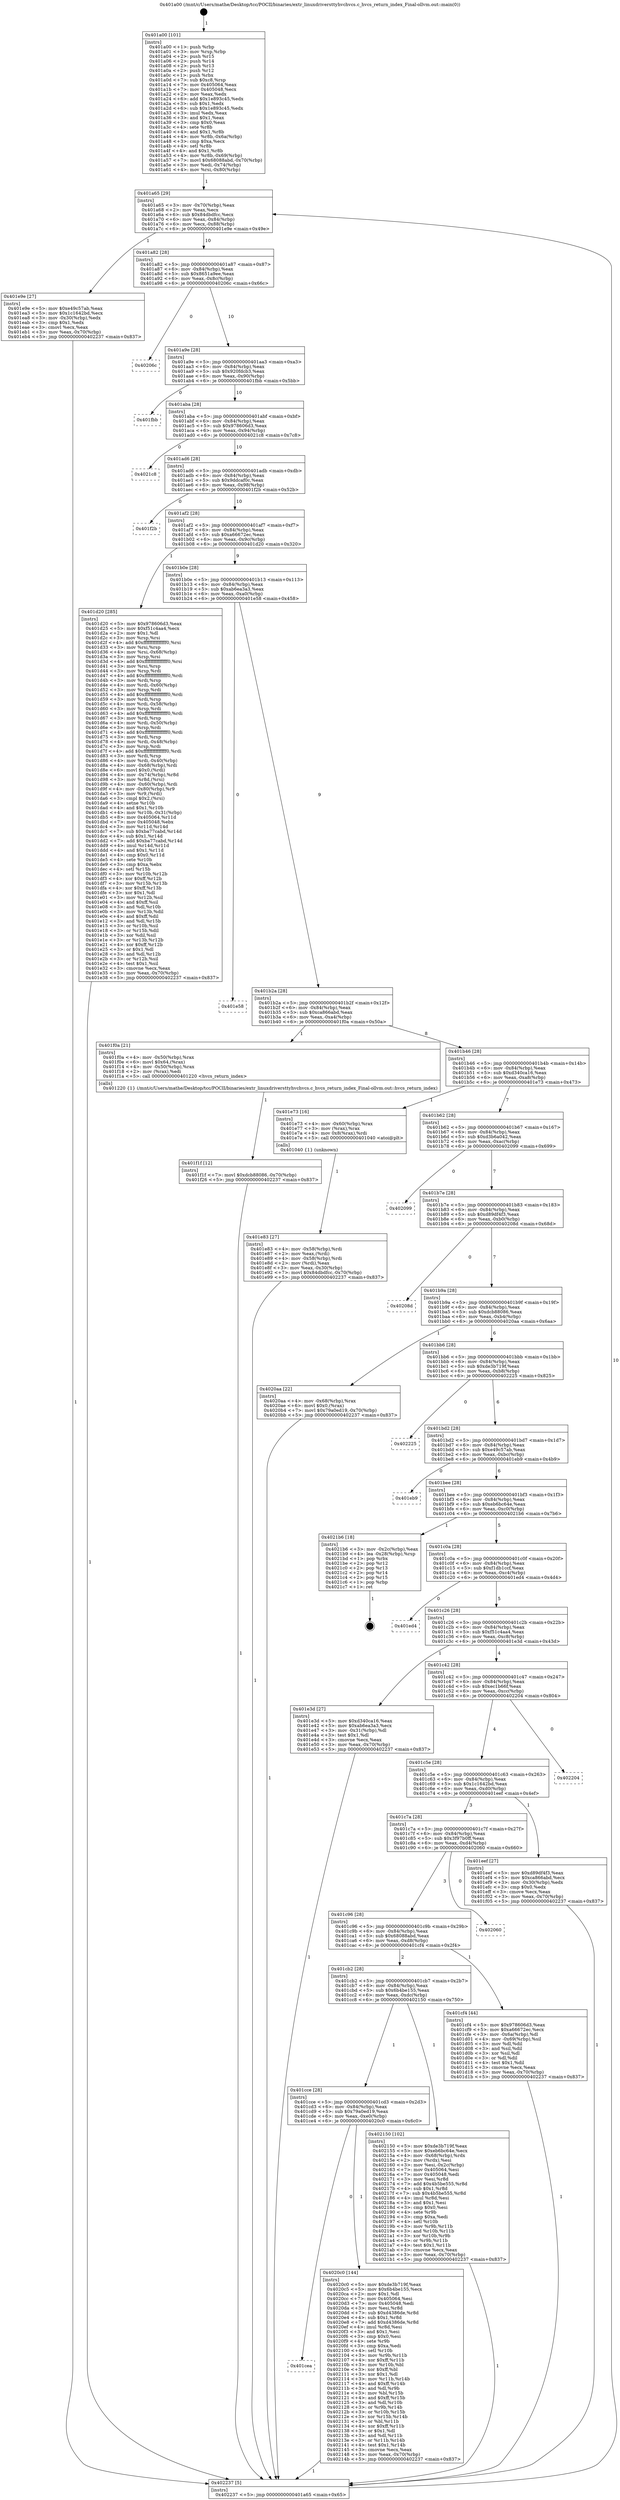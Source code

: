 digraph "0x401a00" {
  label = "0x401a00 (/mnt/c/Users/mathe/Desktop/tcc/POCII/binaries/extr_linuxdriversttyhvchvcs.c_hvcs_return_index_Final-ollvm.out::main(0))"
  labelloc = "t"
  node[shape=record]

  Entry [label="",width=0.3,height=0.3,shape=circle,fillcolor=black,style=filled]
  "0x401a65" [label="{
     0x401a65 [29]\l
     | [instrs]\l
     &nbsp;&nbsp;0x401a65 \<+3\>: mov -0x70(%rbp),%eax\l
     &nbsp;&nbsp;0x401a68 \<+2\>: mov %eax,%ecx\l
     &nbsp;&nbsp;0x401a6a \<+6\>: sub $0x84dbdfcc,%ecx\l
     &nbsp;&nbsp;0x401a70 \<+6\>: mov %eax,-0x84(%rbp)\l
     &nbsp;&nbsp;0x401a76 \<+6\>: mov %ecx,-0x88(%rbp)\l
     &nbsp;&nbsp;0x401a7c \<+6\>: je 0000000000401e9e \<main+0x49e\>\l
  }"]
  "0x401e9e" [label="{
     0x401e9e [27]\l
     | [instrs]\l
     &nbsp;&nbsp;0x401e9e \<+5\>: mov $0xe49c57ab,%eax\l
     &nbsp;&nbsp;0x401ea3 \<+5\>: mov $0x1c1642bd,%ecx\l
     &nbsp;&nbsp;0x401ea8 \<+3\>: mov -0x30(%rbp),%edx\l
     &nbsp;&nbsp;0x401eab \<+3\>: cmp $0x1,%edx\l
     &nbsp;&nbsp;0x401eae \<+3\>: cmovl %ecx,%eax\l
     &nbsp;&nbsp;0x401eb1 \<+3\>: mov %eax,-0x70(%rbp)\l
     &nbsp;&nbsp;0x401eb4 \<+5\>: jmp 0000000000402237 \<main+0x837\>\l
  }"]
  "0x401a82" [label="{
     0x401a82 [28]\l
     | [instrs]\l
     &nbsp;&nbsp;0x401a82 \<+5\>: jmp 0000000000401a87 \<main+0x87\>\l
     &nbsp;&nbsp;0x401a87 \<+6\>: mov -0x84(%rbp),%eax\l
     &nbsp;&nbsp;0x401a8d \<+5\>: sub $0x8651a9ee,%eax\l
     &nbsp;&nbsp;0x401a92 \<+6\>: mov %eax,-0x8c(%rbp)\l
     &nbsp;&nbsp;0x401a98 \<+6\>: je 000000000040206c \<main+0x66c\>\l
  }"]
  Exit [label="",width=0.3,height=0.3,shape=circle,fillcolor=black,style=filled,peripheries=2]
  "0x40206c" [label="{
     0x40206c\l
  }", style=dashed]
  "0x401a9e" [label="{
     0x401a9e [28]\l
     | [instrs]\l
     &nbsp;&nbsp;0x401a9e \<+5\>: jmp 0000000000401aa3 \<main+0xa3\>\l
     &nbsp;&nbsp;0x401aa3 \<+6\>: mov -0x84(%rbp),%eax\l
     &nbsp;&nbsp;0x401aa9 \<+5\>: sub $0x920fdcb3,%eax\l
     &nbsp;&nbsp;0x401aae \<+6\>: mov %eax,-0x90(%rbp)\l
     &nbsp;&nbsp;0x401ab4 \<+6\>: je 0000000000401fbb \<main+0x5bb\>\l
  }"]
  "0x401cea" [label="{
     0x401cea\l
  }", style=dashed]
  "0x401fbb" [label="{
     0x401fbb\l
  }", style=dashed]
  "0x401aba" [label="{
     0x401aba [28]\l
     | [instrs]\l
     &nbsp;&nbsp;0x401aba \<+5\>: jmp 0000000000401abf \<main+0xbf\>\l
     &nbsp;&nbsp;0x401abf \<+6\>: mov -0x84(%rbp),%eax\l
     &nbsp;&nbsp;0x401ac5 \<+5\>: sub $0x978606d3,%eax\l
     &nbsp;&nbsp;0x401aca \<+6\>: mov %eax,-0x94(%rbp)\l
     &nbsp;&nbsp;0x401ad0 \<+6\>: je 00000000004021c8 \<main+0x7c8\>\l
  }"]
  "0x4020c0" [label="{
     0x4020c0 [144]\l
     | [instrs]\l
     &nbsp;&nbsp;0x4020c0 \<+5\>: mov $0xde3b719f,%eax\l
     &nbsp;&nbsp;0x4020c5 \<+5\>: mov $0x6b4be155,%ecx\l
     &nbsp;&nbsp;0x4020ca \<+2\>: mov $0x1,%dl\l
     &nbsp;&nbsp;0x4020cc \<+7\>: mov 0x405064,%esi\l
     &nbsp;&nbsp;0x4020d3 \<+7\>: mov 0x405048,%edi\l
     &nbsp;&nbsp;0x4020da \<+3\>: mov %esi,%r8d\l
     &nbsp;&nbsp;0x4020dd \<+7\>: sub $0xd4386de,%r8d\l
     &nbsp;&nbsp;0x4020e4 \<+4\>: sub $0x1,%r8d\l
     &nbsp;&nbsp;0x4020e8 \<+7\>: add $0xd4386de,%r8d\l
     &nbsp;&nbsp;0x4020ef \<+4\>: imul %r8d,%esi\l
     &nbsp;&nbsp;0x4020f3 \<+3\>: and $0x1,%esi\l
     &nbsp;&nbsp;0x4020f6 \<+3\>: cmp $0x0,%esi\l
     &nbsp;&nbsp;0x4020f9 \<+4\>: sete %r9b\l
     &nbsp;&nbsp;0x4020fd \<+3\>: cmp $0xa,%edi\l
     &nbsp;&nbsp;0x402100 \<+4\>: setl %r10b\l
     &nbsp;&nbsp;0x402104 \<+3\>: mov %r9b,%r11b\l
     &nbsp;&nbsp;0x402107 \<+4\>: xor $0xff,%r11b\l
     &nbsp;&nbsp;0x40210b \<+3\>: mov %r10b,%bl\l
     &nbsp;&nbsp;0x40210e \<+3\>: xor $0xff,%bl\l
     &nbsp;&nbsp;0x402111 \<+3\>: xor $0x1,%dl\l
     &nbsp;&nbsp;0x402114 \<+3\>: mov %r11b,%r14b\l
     &nbsp;&nbsp;0x402117 \<+4\>: and $0xff,%r14b\l
     &nbsp;&nbsp;0x40211b \<+3\>: and %dl,%r9b\l
     &nbsp;&nbsp;0x40211e \<+3\>: mov %bl,%r15b\l
     &nbsp;&nbsp;0x402121 \<+4\>: and $0xff,%r15b\l
     &nbsp;&nbsp;0x402125 \<+3\>: and %dl,%r10b\l
     &nbsp;&nbsp;0x402128 \<+3\>: or %r9b,%r14b\l
     &nbsp;&nbsp;0x40212b \<+3\>: or %r10b,%r15b\l
     &nbsp;&nbsp;0x40212e \<+3\>: xor %r15b,%r14b\l
     &nbsp;&nbsp;0x402131 \<+3\>: or %bl,%r11b\l
     &nbsp;&nbsp;0x402134 \<+4\>: xor $0xff,%r11b\l
     &nbsp;&nbsp;0x402138 \<+3\>: or $0x1,%dl\l
     &nbsp;&nbsp;0x40213b \<+3\>: and %dl,%r11b\l
     &nbsp;&nbsp;0x40213e \<+3\>: or %r11b,%r14b\l
     &nbsp;&nbsp;0x402141 \<+4\>: test $0x1,%r14b\l
     &nbsp;&nbsp;0x402145 \<+3\>: cmovne %ecx,%eax\l
     &nbsp;&nbsp;0x402148 \<+3\>: mov %eax,-0x70(%rbp)\l
     &nbsp;&nbsp;0x40214b \<+5\>: jmp 0000000000402237 \<main+0x837\>\l
  }"]
  "0x4021c8" [label="{
     0x4021c8\l
  }", style=dashed]
  "0x401ad6" [label="{
     0x401ad6 [28]\l
     | [instrs]\l
     &nbsp;&nbsp;0x401ad6 \<+5\>: jmp 0000000000401adb \<main+0xdb\>\l
     &nbsp;&nbsp;0x401adb \<+6\>: mov -0x84(%rbp),%eax\l
     &nbsp;&nbsp;0x401ae1 \<+5\>: sub $0x9ddcaf0c,%eax\l
     &nbsp;&nbsp;0x401ae6 \<+6\>: mov %eax,-0x98(%rbp)\l
     &nbsp;&nbsp;0x401aec \<+6\>: je 0000000000401f2b \<main+0x52b\>\l
  }"]
  "0x401cce" [label="{
     0x401cce [28]\l
     | [instrs]\l
     &nbsp;&nbsp;0x401cce \<+5\>: jmp 0000000000401cd3 \<main+0x2d3\>\l
     &nbsp;&nbsp;0x401cd3 \<+6\>: mov -0x84(%rbp),%eax\l
     &nbsp;&nbsp;0x401cd9 \<+5\>: sub $0x79a0ed19,%eax\l
     &nbsp;&nbsp;0x401cde \<+6\>: mov %eax,-0xe0(%rbp)\l
     &nbsp;&nbsp;0x401ce4 \<+6\>: je 00000000004020c0 \<main+0x6c0\>\l
  }"]
  "0x401f2b" [label="{
     0x401f2b\l
  }", style=dashed]
  "0x401af2" [label="{
     0x401af2 [28]\l
     | [instrs]\l
     &nbsp;&nbsp;0x401af2 \<+5\>: jmp 0000000000401af7 \<main+0xf7\>\l
     &nbsp;&nbsp;0x401af7 \<+6\>: mov -0x84(%rbp),%eax\l
     &nbsp;&nbsp;0x401afd \<+5\>: sub $0xa66672ec,%eax\l
     &nbsp;&nbsp;0x401b02 \<+6\>: mov %eax,-0x9c(%rbp)\l
     &nbsp;&nbsp;0x401b08 \<+6\>: je 0000000000401d20 \<main+0x320\>\l
  }"]
  "0x402150" [label="{
     0x402150 [102]\l
     | [instrs]\l
     &nbsp;&nbsp;0x402150 \<+5\>: mov $0xde3b719f,%eax\l
     &nbsp;&nbsp;0x402155 \<+5\>: mov $0xeb6bc64e,%ecx\l
     &nbsp;&nbsp;0x40215a \<+4\>: mov -0x68(%rbp),%rdx\l
     &nbsp;&nbsp;0x40215e \<+2\>: mov (%rdx),%esi\l
     &nbsp;&nbsp;0x402160 \<+3\>: mov %esi,-0x2c(%rbp)\l
     &nbsp;&nbsp;0x402163 \<+7\>: mov 0x405064,%esi\l
     &nbsp;&nbsp;0x40216a \<+7\>: mov 0x405048,%edi\l
     &nbsp;&nbsp;0x402171 \<+3\>: mov %esi,%r8d\l
     &nbsp;&nbsp;0x402174 \<+7\>: add $0x4b5be555,%r8d\l
     &nbsp;&nbsp;0x40217b \<+4\>: sub $0x1,%r8d\l
     &nbsp;&nbsp;0x40217f \<+7\>: sub $0x4b5be555,%r8d\l
     &nbsp;&nbsp;0x402186 \<+4\>: imul %r8d,%esi\l
     &nbsp;&nbsp;0x40218a \<+3\>: and $0x1,%esi\l
     &nbsp;&nbsp;0x40218d \<+3\>: cmp $0x0,%esi\l
     &nbsp;&nbsp;0x402190 \<+4\>: sete %r9b\l
     &nbsp;&nbsp;0x402194 \<+3\>: cmp $0xa,%edi\l
     &nbsp;&nbsp;0x402197 \<+4\>: setl %r10b\l
     &nbsp;&nbsp;0x40219b \<+3\>: mov %r9b,%r11b\l
     &nbsp;&nbsp;0x40219e \<+3\>: and %r10b,%r11b\l
     &nbsp;&nbsp;0x4021a1 \<+3\>: xor %r10b,%r9b\l
     &nbsp;&nbsp;0x4021a4 \<+3\>: or %r9b,%r11b\l
     &nbsp;&nbsp;0x4021a7 \<+4\>: test $0x1,%r11b\l
     &nbsp;&nbsp;0x4021ab \<+3\>: cmovne %ecx,%eax\l
     &nbsp;&nbsp;0x4021ae \<+3\>: mov %eax,-0x70(%rbp)\l
     &nbsp;&nbsp;0x4021b1 \<+5\>: jmp 0000000000402237 \<main+0x837\>\l
  }"]
  "0x401d20" [label="{
     0x401d20 [285]\l
     | [instrs]\l
     &nbsp;&nbsp;0x401d20 \<+5\>: mov $0x978606d3,%eax\l
     &nbsp;&nbsp;0x401d25 \<+5\>: mov $0xf51c4aa4,%ecx\l
     &nbsp;&nbsp;0x401d2a \<+2\>: mov $0x1,%dl\l
     &nbsp;&nbsp;0x401d2c \<+3\>: mov %rsp,%rsi\l
     &nbsp;&nbsp;0x401d2f \<+4\>: add $0xfffffffffffffff0,%rsi\l
     &nbsp;&nbsp;0x401d33 \<+3\>: mov %rsi,%rsp\l
     &nbsp;&nbsp;0x401d36 \<+4\>: mov %rsi,-0x68(%rbp)\l
     &nbsp;&nbsp;0x401d3a \<+3\>: mov %rsp,%rsi\l
     &nbsp;&nbsp;0x401d3d \<+4\>: add $0xfffffffffffffff0,%rsi\l
     &nbsp;&nbsp;0x401d41 \<+3\>: mov %rsi,%rsp\l
     &nbsp;&nbsp;0x401d44 \<+3\>: mov %rsp,%rdi\l
     &nbsp;&nbsp;0x401d47 \<+4\>: add $0xfffffffffffffff0,%rdi\l
     &nbsp;&nbsp;0x401d4b \<+3\>: mov %rdi,%rsp\l
     &nbsp;&nbsp;0x401d4e \<+4\>: mov %rdi,-0x60(%rbp)\l
     &nbsp;&nbsp;0x401d52 \<+3\>: mov %rsp,%rdi\l
     &nbsp;&nbsp;0x401d55 \<+4\>: add $0xfffffffffffffff0,%rdi\l
     &nbsp;&nbsp;0x401d59 \<+3\>: mov %rdi,%rsp\l
     &nbsp;&nbsp;0x401d5c \<+4\>: mov %rdi,-0x58(%rbp)\l
     &nbsp;&nbsp;0x401d60 \<+3\>: mov %rsp,%rdi\l
     &nbsp;&nbsp;0x401d63 \<+4\>: add $0xfffffffffffffff0,%rdi\l
     &nbsp;&nbsp;0x401d67 \<+3\>: mov %rdi,%rsp\l
     &nbsp;&nbsp;0x401d6a \<+4\>: mov %rdi,-0x50(%rbp)\l
     &nbsp;&nbsp;0x401d6e \<+3\>: mov %rsp,%rdi\l
     &nbsp;&nbsp;0x401d71 \<+4\>: add $0xfffffffffffffff0,%rdi\l
     &nbsp;&nbsp;0x401d75 \<+3\>: mov %rdi,%rsp\l
     &nbsp;&nbsp;0x401d78 \<+4\>: mov %rdi,-0x48(%rbp)\l
     &nbsp;&nbsp;0x401d7c \<+3\>: mov %rsp,%rdi\l
     &nbsp;&nbsp;0x401d7f \<+4\>: add $0xfffffffffffffff0,%rdi\l
     &nbsp;&nbsp;0x401d83 \<+3\>: mov %rdi,%rsp\l
     &nbsp;&nbsp;0x401d86 \<+4\>: mov %rdi,-0x40(%rbp)\l
     &nbsp;&nbsp;0x401d8a \<+4\>: mov -0x68(%rbp),%rdi\l
     &nbsp;&nbsp;0x401d8e \<+6\>: movl $0x0,(%rdi)\l
     &nbsp;&nbsp;0x401d94 \<+4\>: mov -0x74(%rbp),%r8d\l
     &nbsp;&nbsp;0x401d98 \<+3\>: mov %r8d,(%rsi)\l
     &nbsp;&nbsp;0x401d9b \<+4\>: mov -0x60(%rbp),%rdi\l
     &nbsp;&nbsp;0x401d9f \<+4\>: mov -0x80(%rbp),%r9\l
     &nbsp;&nbsp;0x401da3 \<+3\>: mov %r9,(%rdi)\l
     &nbsp;&nbsp;0x401da6 \<+3\>: cmpl $0x2,(%rsi)\l
     &nbsp;&nbsp;0x401da9 \<+4\>: setne %r10b\l
     &nbsp;&nbsp;0x401dad \<+4\>: and $0x1,%r10b\l
     &nbsp;&nbsp;0x401db1 \<+4\>: mov %r10b,-0x31(%rbp)\l
     &nbsp;&nbsp;0x401db5 \<+8\>: mov 0x405064,%r11d\l
     &nbsp;&nbsp;0x401dbd \<+7\>: mov 0x405048,%ebx\l
     &nbsp;&nbsp;0x401dc4 \<+3\>: mov %r11d,%r14d\l
     &nbsp;&nbsp;0x401dc7 \<+7\>: sub $0xba77cabd,%r14d\l
     &nbsp;&nbsp;0x401dce \<+4\>: sub $0x1,%r14d\l
     &nbsp;&nbsp;0x401dd2 \<+7\>: add $0xba77cabd,%r14d\l
     &nbsp;&nbsp;0x401dd9 \<+4\>: imul %r14d,%r11d\l
     &nbsp;&nbsp;0x401ddd \<+4\>: and $0x1,%r11d\l
     &nbsp;&nbsp;0x401de1 \<+4\>: cmp $0x0,%r11d\l
     &nbsp;&nbsp;0x401de5 \<+4\>: sete %r10b\l
     &nbsp;&nbsp;0x401de9 \<+3\>: cmp $0xa,%ebx\l
     &nbsp;&nbsp;0x401dec \<+4\>: setl %r15b\l
     &nbsp;&nbsp;0x401df0 \<+3\>: mov %r10b,%r12b\l
     &nbsp;&nbsp;0x401df3 \<+4\>: xor $0xff,%r12b\l
     &nbsp;&nbsp;0x401df7 \<+3\>: mov %r15b,%r13b\l
     &nbsp;&nbsp;0x401dfa \<+4\>: xor $0xff,%r13b\l
     &nbsp;&nbsp;0x401dfe \<+3\>: xor $0x1,%dl\l
     &nbsp;&nbsp;0x401e01 \<+3\>: mov %r12b,%sil\l
     &nbsp;&nbsp;0x401e04 \<+4\>: and $0xff,%sil\l
     &nbsp;&nbsp;0x401e08 \<+3\>: and %dl,%r10b\l
     &nbsp;&nbsp;0x401e0b \<+3\>: mov %r13b,%dil\l
     &nbsp;&nbsp;0x401e0e \<+4\>: and $0xff,%dil\l
     &nbsp;&nbsp;0x401e12 \<+3\>: and %dl,%r15b\l
     &nbsp;&nbsp;0x401e15 \<+3\>: or %r10b,%sil\l
     &nbsp;&nbsp;0x401e18 \<+3\>: or %r15b,%dil\l
     &nbsp;&nbsp;0x401e1b \<+3\>: xor %dil,%sil\l
     &nbsp;&nbsp;0x401e1e \<+3\>: or %r13b,%r12b\l
     &nbsp;&nbsp;0x401e21 \<+4\>: xor $0xff,%r12b\l
     &nbsp;&nbsp;0x401e25 \<+3\>: or $0x1,%dl\l
     &nbsp;&nbsp;0x401e28 \<+3\>: and %dl,%r12b\l
     &nbsp;&nbsp;0x401e2b \<+3\>: or %r12b,%sil\l
     &nbsp;&nbsp;0x401e2e \<+4\>: test $0x1,%sil\l
     &nbsp;&nbsp;0x401e32 \<+3\>: cmovne %ecx,%eax\l
     &nbsp;&nbsp;0x401e35 \<+3\>: mov %eax,-0x70(%rbp)\l
     &nbsp;&nbsp;0x401e38 \<+5\>: jmp 0000000000402237 \<main+0x837\>\l
  }"]
  "0x401b0e" [label="{
     0x401b0e [28]\l
     | [instrs]\l
     &nbsp;&nbsp;0x401b0e \<+5\>: jmp 0000000000401b13 \<main+0x113\>\l
     &nbsp;&nbsp;0x401b13 \<+6\>: mov -0x84(%rbp),%eax\l
     &nbsp;&nbsp;0x401b19 \<+5\>: sub $0xab6ea3a3,%eax\l
     &nbsp;&nbsp;0x401b1e \<+6\>: mov %eax,-0xa0(%rbp)\l
     &nbsp;&nbsp;0x401b24 \<+6\>: je 0000000000401e58 \<main+0x458\>\l
  }"]
  "0x401f1f" [label="{
     0x401f1f [12]\l
     | [instrs]\l
     &nbsp;&nbsp;0x401f1f \<+7\>: movl $0xdcb88086,-0x70(%rbp)\l
     &nbsp;&nbsp;0x401f26 \<+5\>: jmp 0000000000402237 \<main+0x837\>\l
  }"]
  "0x401e58" [label="{
     0x401e58\l
  }", style=dashed]
  "0x401b2a" [label="{
     0x401b2a [28]\l
     | [instrs]\l
     &nbsp;&nbsp;0x401b2a \<+5\>: jmp 0000000000401b2f \<main+0x12f\>\l
     &nbsp;&nbsp;0x401b2f \<+6\>: mov -0x84(%rbp),%eax\l
     &nbsp;&nbsp;0x401b35 \<+5\>: sub $0xca866abd,%eax\l
     &nbsp;&nbsp;0x401b3a \<+6\>: mov %eax,-0xa4(%rbp)\l
     &nbsp;&nbsp;0x401b40 \<+6\>: je 0000000000401f0a \<main+0x50a\>\l
  }"]
  "0x401e83" [label="{
     0x401e83 [27]\l
     | [instrs]\l
     &nbsp;&nbsp;0x401e83 \<+4\>: mov -0x58(%rbp),%rdi\l
     &nbsp;&nbsp;0x401e87 \<+2\>: mov %eax,(%rdi)\l
     &nbsp;&nbsp;0x401e89 \<+4\>: mov -0x58(%rbp),%rdi\l
     &nbsp;&nbsp;0x401e8d \<+2\>: mov (%rdi),%eax\l
     &nbsp;&nbsp;0x401e8f \<+3\>: mov %eax,-0x30(%rbp)\l
     &nbsp;&nbsp;0x401e92 \<+7\>: movl $0x84dbdfcc,-0x70(%rbp)\l
     &nbsp;&nbsp;0x401e99 \<+5\>: jmp 0000000000402237 \<main+0x837\>\l
  }"]
  "0x401f0a" [label="{
     0x401f0a [21]\l
     | [instrs]\l
     &nbsp;&nbsp;0x401f0a \<+4\>: mov -0x50(%rbp),%rax\l
     &nbsp;&nbsp;0x401f0e \<+6\>: movl $0x64,(%rax)\l
     &nbsp;&nbsp;0x401f14 \<+4\>: mov -0x50(%rbp),%rax\l
     &nbsp;&nbsp;0x401f18 \<+2\>: mov (%rax),%edi\l
     &nbsp;&nbsp;0x401f1a \<+5\>: call 0000000000401220 \<hvcs_return_index\>\l
     | [calls]\l
     &nbsp;&nbsp;0x401220 \{1\} (/mnt/c/Users/mathe/Desktop/tcc/POCII/binaries/extr_linuxdriversttyhvchvcs.c_hvcs_return_index_Final-ollvm.out::hvcs_return_index)\l
  }"]
  "0x401b46" [label="{
     0x401b46 [28]\l
     | [instrs]\l
     &nbsp;&nbsp;0x401b46 \<+5\>: jmp 0000000000401b4b \<main+0x14b\>\l
     &nbsp;&nbsp;0x401b4b \<+6\>: mov -0x84(%rbp),%eax\l
     &nbsp;&nbsp;0x401b51 \<+5\>: sub $0xd340ca16,%eax\l
     &nbsp;&nbsp;0x401b56 \<+6\>: mov %eax,-0xa8(%rbp)\l
     &nbsp;&nbsp;0x401b5c \<+6\>: je 0000000000401e73 \<main+0x473\>\l
  }"]
  "0x401a00" [label="{
     0x401a00 [101]\l
     | [instrs]\l
     &nbsp;&nbsp;0x401a00 \<+1\>: push %rbp\l
     &nbsp;&nbsp;0x401a01 \<+3\>: mov %rsp,%rbp\l
     &nbsp;&nbsp;0x401a04 \<+2\>: push %r15\l
     &nbsp;&nbsp;0x401a06 \<+2\>: push %r14\l
     &nbsp;&nbsp;0x401a08 \<+2\>: push %r13\l
     &nbsp;&nbsp;0x401a0a \<+2\>: push %r12\l
     &nbsp;&nbsp;0x401a0c \<+1\>: push %rbx\l
     &nbsp;&nbsp;0x401a0d \<+7\>: sub $0xc8,%rsp\l
     &nbsp;&nbsp;0x401a14 \<+7\>: mov 0x405064,%eax\l
     &nbsp;&nbsp;0x401a1b \<+7\>: mov 0x405048,%ecx\l
     &nbsp;&nbsp;0x401a22 \<+2\>: mov %eax,%edx\l
     &nbsp;&nbsp;0x401a24 \<+6\>: add $0x1e893c45,%edx\l
     &nbsp;&nbsp;0x401a2a \<+3\>: sub $0x1,%edx\l
     &nbsp;&nbsp;0x401a2d \<+6\>: sub $0x1e893c45,%edx\l
     &nbsp;&nbsp;0x401a33 \<+3\>: imul %edx,%eax\l
     &nbsp;&nbsp;0x401a36 \<+3\>: and $0x1,%eax\l
     &nbsp;&nbsp;0x401a39 \<+3\>: cmp $0x0,%eax\l
     &nbsp;&nbsp;0x401a3c \<+4\>: sete %r8b\l
     &nbsp;&nbsp;0x401a40 \<+4\>: and $0x1,%r8b\l
     &nbsp;&nbsp;0x401a44 \<+4\>: mov %r8b,-0x6a(%rbp)\l
     &nbsp;&nbsp;0x401a48 \<+3\>: cmp $0xa,%ecx\l
     &nbsp;&nbsp;0x401a4b \<+4\>: setl %r8b\l
     &nbsp;&nbsp;0x401a4f \<+4\>: and $0x1,%r8b\l
     &nbsp;&nbsp;0x401a53 \<+4\>: mov %r8b,-0x69(%rbp)\l
     &nbsp;&nbsp;0x401a57 \<+7\>: movl $0x68088abd,-0x70(%rbp)\l
     &nbsp;&nbsp;0x401a5e \<+3\>: mov %edi,-0x74(%rbp)\l
     &nbsp;&nbsp;0x401a61 \<+4\>: mov %rsi,-0x80(%rbp)\l
  }"]
  "0x401e73" [label="{
     0x401e73 [16]\l
     | [instrs]\l
     &nbsp;&nbsp;0x401e73 \<+4\>: mov -0x60(%rbp),%rax\l
     &nbsp;&nbsp;0x401e77 \<+3\>: mov (%rax),%rax\l
     &nbsp;&nbsp;0x401e7a \<+4\>: mov 0x8(%rax),%rdi\l
     &nbsp;&nbsp;0x401e7e \<+5\>: call 0000000000401040 \<atoi@plt\>\l
     | [calls]\l
     &nbsp;&nbsp;0x401040 \{1\} (unknown)\l
  }"]
  "0x401b62" [label="{
     0x401b62 [28]\l
     | [instrs]\l
     &nbsp;&nbsp;0x401b62 \<+5\>: jmp 0000000000401b67 \<main+0x167\>\l
     &nbsp;&nbsp;0x401b67 \<+6\>: mov -0x84(%rbp),%eax\l
     &nbsp;&nbsp;0x401b6d \<+5\>: sub $0xd3b6a042,%eax\l
     &nbsp;&nbsp;0x401b72 \<+6\>: mov %eax,-0xac(%rbp)\l
     &nbsp;&nbsp;0x401b78 \<+6\>: je 0000000000402099 \<main+0x699\>\l
  }"]
  "0x402237" [label="{
     0x402237 [5]\l
     | [instrs]\l
     &nbsp;&nbsp;0x402237 \<+5\>: jmp 0000000000401a65 \<main+0x65\>\l
  }"]
  "0x402099" [label="{
     0x402099\l
  }", style=dashed]
  "0x401b7e" [label="{
     0x401b7e [28]\l
     | [instrs]\l
     &nbsp;&nbsp;0x401b7e \<+5\>: jmp 0000000000401b83 \<main+0x183\>\l
     &nbsp;&nbsp;0x401b83 \<+6\>: mov -0x84(%rbp),%eax\l
     &nbsp;&nbsp;0x401b89 \<+5\>: sub $0xd89df4f3,%eax\l
     &nbsp;&nbsp;0x401b8e \<+6\>: mov %eax,-0xb0(%rbp)\l
     &nbsp;&nbsp;0x401b94 \<+6\>: je 000000000040208d \<main+0x68d\>\l
  }"]
  "0x401cb2" [label="{
     0x401cb2 [28]\l
     | [instrs]\l
     &nbsp;&nbsp;0x401cb2 \<+5\>: jmp 0000000000401cb7 \<main+0x2b7\>\l
     &nbsp;&nbsp;0x401cb7 \<+6\>: mov -0x84(%rbp),%eax\l
     &nbsp;&nbsp;0x401cbd \<+5\>: sub $0x6b4be155,%eax\l
     &nbsp;&nbsp;0x401cc2 \<+6\>: mov %eax,-0xdc(%rbp)\l
     &nbsp;&nbsp;0x401cc8 \<+6\>: je 0000000000402150 \<main+0x750\>\l
  }"]
  "0x40208d" [label="{
     0x40208d\l
  }", style=dashed]
  "0x401b9a" [label="{
     0x401b9a [28]\l
     | [instrs]\l
     &nbsp;&nbsp;0x401b9a \<+5\>: jmp 0000000000401b9f \<main+0x19f\>\l
     &nbsp;&nbsp;0x401b9f \<+6\>: mov -0x84(%rbp),%eax\l
     &nbsp;&nbsp;0x401ba5 \<+5\>: sub $0xdcb88086,%eax\l
     &nbsp;&nbsp;0x401baa \<+6\>: mov %eax,-0xb4(%rbp)\l
     &nbsp;&nbsp;0x401bb0 \<+6\>: je 00000000004020aa \<main+0x6aa\>\l
  }"]
  "0x401cf4" [label="{
     0x401cf4 [44]\l
     | [instrs]\l
     &nbsp;&nbsp;0x401cf4 \<+5\>: mov $0x978606d3,%eax\l
     &nbsp;&nbsp;0x401cf9 \<+5\>: mov $0xa66672ec,%ecx\l
     &nbsp;&nbsp;0x401cfe \<+3\>: mov -0x6a(%rbp),%dl\l
     &nbsp;&nbsp;0x401d01 \<+4\>: mov -0x69(%rbp),%sil\l
     &nbsp;&nbsp;0x401d05 \<+3\>: mov %dl,%dil\l
     &nbsp;&nbsp;0x401d08 \<+3\>: and %sil,%dil\l
     &nbsp;&nbsp;0x401d0b \<+3\>: xor %sil,%dl\l
     &nbsp;&nbsp;0x401d0e \<+3\>: or %dl,%dil\l
     &nbsp;&nbsp;0x401d11 \<+4\>: test $0x1,%dil\l
     &nbsp;&nbsp;0x401d15 \<+3\>: cmovne %ecx,%eax\l
     &nbsp;&nbsp;0x401d18 \<+3\>: mov %eax,-0x70(%rbp)\l
     &nbsp;&nbsp;0x401d1b \<+5\>: jmp 0000000000402237 \<main+0x837\>\l
  }"]
  "0x4020aa" [label="{
     0x4020aa [22]\l
     | [instrs]\l
     &nbsp;&nbsp;0x4020aa \<+4\>: mov -0x68(%rbp),%rax\l
     &nbsp;&nbsp;0x4020ae \<+6\>: movl $0x0,(%rax)\l
     &nbsp;&nbsp;0x4020b4 \<+7\>: movl $0x79a0ed19,-0x70(%rbp)\l
     &nbsp;&nbsp;0x4020bb \<+5\>: jmp 0000000000402237 \<main+0x837\>\l
  }"]
  "0x401bb6" [label="{
     0x401bb6 [28]\l
     | [instrs]\l
     &nbsp;&nbsp;0x401bb6 \<+5\>: jmp 0000000000401bbb \<main+0x1bb\>\l
     &nbsp;&nbsp;0x401bbb \<+6\>: mov -0x84(%rbp),%eax\l
     &nbsp;&nbsp;0x401bc1 \<+5\>: sub $0xde3b719f,%eax\l
     &nbsp;&nbsp;0x401bc6 \<+6\>: mov %eax,-0xb8(%rbp)\l
     &nbsp;&nbsp;0x401bcc \<+6\>: je 0000000000402225 \<main+0x825\>\l
  }"]
  "0x401c96" [label="{
     0x401c96 [28]\l
     | [instrs]\l
     &nbsp;&nbsp;0x401c96 \<+5\>: jmp 0000000000401c9b \<main+0x29b\>\l
     &nbsp;&nbsp;0x401c9b \<+6\>: mov -0x84(%rbp),%eax\l
     &nbsp;&nbsp;0x401ca1 \<+5\>: sub $0x68088abd,%eax\l
     &nbsp;&nbsp;0x401ca6 \<+6\>: mov %eax,-0xd8(%rbp)\l
     &nbsp;&nbsp;0x401cac \<+6\>: je 0000000000401cf4 \<main+0x2f4\>\l
  }"]
  "0x402225" [label="{
     0x402225\l
  }", style=dashed]
  "0x401bd2" [label="{
     0x401bd2 [28]\l
     | [instrs]\l
     &nbsp;&nbsp;0x401bd2 \<+5\>: jmp 0000000000401bd7 \<main+0x1d7\>\l
     &nbsp;&nbsp;0x401bd7 \<+6\>: mov -0x84(%rbp),%eax\l
     &nbsp;&nbsp;0x401bdd \<+5\>: sub $0xe49c57ab,%eax\l
     &nbsp;&nbsp;0x401be2 \<+6\>: mov %eax,-0xbc(%rbp)\l
     &nbsp;&nbsp;0x401be8 \<+6\>: je 0000000000401eb9 \<main+0x4b9\>\l
  }"]
  "0x402060" [label="{
     0x402060\l
  }", style=dashed]
  "0x401eb9" [label="{
     0x401eb9\l
  }", style=dashed]
  "0x401bee" [label="{
     0x401bee [28]\l
     | [instrs]\l
     &nbsp;&nbsp;0x401bee \<+5\>: jmp 0000000000401bf3 \<main+0x1f3\>\l
     &nbsp;&nbsp;0x401bf3 \<+6\>: mov -0x84(%rbp),%eax\l
     &nbsp;&nbsp;0x401bf9 \<+5\>: sub $0xeb6bc64e,%eax\l
     &nbsp;&nbsp;0x401bfe \<+6\>: mov %eax,-0xc0(%rbp)\l
     &nbsp;&nbsp;0x401c04 \<+6\>: je 00000000004021b6 \<main+0x7b6\>\l
  }"]
  "0x401c7a" [label="{
     0x401c7a [28]\l
     | [instrs]\l
     &nbsp;&nbsp;0x401c7a \<+5\>: jmp 0000000000401c7f \<main+0x27f\>\l
     &nbsp;&nbsp;0x401c7f \<+6\>: mov -0x84(%rbp),%eax\l
     &nbsp;&nbsp;0x401c85 \<+5\>: sub $0x3f97b0ff,%eax\l
     &nbsp;&nbsp;0x401c8a \<+6\>: mov %eax,-0xd4(%rbp)\l
     &nbsp;&nbsp;0x401c90 \<+6\>: je 0000000000402060 \<main+0x660\>\l
  }"]
  "0x4021b6" [label="{
     0x4021b6 [18]\l
     | [instrs]\l
     &nbsp;&nbsp;0x4021b6 \<+3\>: mov -0x2c(%rbp),%eax\l
     &nbsp;&nbsp;0x4021b9 \<+4\>: lea -0x28(%rbp),%rsp\l
     &nbsp;&nbsp;0x4021bd \<+1\>: pop %rbx\l
     &nbsp;&nbsp;0x4021be \<+2\>: pop %r12\l
     &nbsp;&nbsp;0x4021c0 \<+2\>: pop %r13\l
     &nbsp;&nbsp;0x4021c2 \<+2\>: pop %r14\l
     &nbsp;&nbsp;0x4021c4 \<+2\>: pop %r15\l
     &nbsp;&nbsp;0x4021c6 \<+1\>: pop %rbp\l
     &nbsp;&nbsp;0x4021c7 \<+1\>: ret\l
  }"]
  "0x401c0a" [label="{
     0x401c0a [28]\l
     | [instrs]\l
     &nbsp;&nbsp;0x401c0a \<+5\>: jmp 0000000000401c0f \<main+0x20f\>\l
     &nbsp;&nbsp;0x401c0f \<+6\>: mov -0x84(%rbp),%eax\l
     &nbsp;&nbsp;0x401c15 \<+5\>: sub $0xf1db1ccf,%eax\l
     &nbsp;&nbsp;0x401c1a \<+6\>: mov %eax,-0xc4(%rbp)\l
     &nbsp;&nbsp;0x401c20 \<+6\>: je 0000000000401ed4 \<main+0x4d4\>\l
  }"]
  "0x401eef" [label="{
     0x401eef [27]\l
     | [instrs]\l
     &nbsp;&nbsp;0x401eef \<+5\>: mov $0xd89df4f3,%eax\l
     &nbsp;&nbsp;0x401ef4 \<+5\>: mov $0xca866abd,%ecx\l
     &nbsp;&nbsp;0x401ef9 \<+3\>: mov -0x30(%rbp),%edx\l
     &nbsp;&nbsp;0x401efc \<+3\>: cmp $0x0,%edx\l
     &nbsp;&nbsp;0x401eff \<+3\>: cmove %ecx,%eax\l
     &nbsp;&nbsp;0x401f02 \<+3\>: mov %eax,-0x70(%rbp)\l
     &nbsp;&nbsp;0x401f05 \<+5\>: jmp 0000000000402237 \<main+0x837\>\l
  }"]
  "0x401ed4" [label="{
     0x401ed4\l
  }", style=dashed]
  "0x401c26" [label="{
     0x401c26 [28]\l
     | [instrs]\l
     &nbsp;&nbsp;0x401c26 \<+5\>: jmp 0000000000401c2b \<main+0x22b\>\l
     &nbsp;&nbsp;0x401c2b \<+6\>: mov -0x84(%rbp),%eax\l
     &nbsp;&nbsp;0x401c31 \<+5\>: sub $0xf51c4aa4,%eax\l
     &nbsp;&nbsp;0x401c36 \<+6\>: mov %eax,-0xc8(%rbp)\l
     &nbsp;&nbsp;0x401c3c \<+6\>: je 0000000000401e3d \<main+0x43d\>\l
  }"]
  "0x401c5e" [label="{
     0x401c5e [28]\l
     | [instrs]\l
     &nbsp;&nbsp;0x401c5e \<+5\>: jmp 0000000000401c63 \<main+0x263\>\l
     &nbsp;&nbsp;0x401c63 \<+6\>: mov -0x84(%rbp),%eax\l
     &nbsp;&nbsp;0x401c69 \<+5\>: sub $0x1c1642bd,%eax\l
     &nbsp;&nbsp;0x401c6e \<+6\>: mov %eax,-0xd0(%rbp)\l
     &nbsp;&nbsp;0x401c74 \<+6\>: je 0000000000401eef \<main+0x4ef\>\l
  }"]
  "0x401e3d" [label="{
     0x401e3d [27]\l
     | [instrs]\l
     &nbsp;&nbsp;0x401e3d \<+5\>: mov $0xd340ca16,%eax\l
     &nbsp;&nbsp;0x401e42 \<+5\>: mov $0xab6ea3a3,%ecx\l
     &nbsp;&nbsp;0x401e47 \<+3\>: mov -0x31(%rbp),%dl\l
     &nbsp;&nbsp;0x401e4a \<+3\>: test $0x1,%dl\l
     &nbsp;&nbsp;0x401e4d \<+3\>: cmovne %ecx,%eax\l
     &nbsp;&nbsp;0x401e50 \<+3\>: mov %eax,-0x70(%rbp)\l
     &nbsp;&nbsp;0x401e53 \<+5\>: jmp 0000000000402237 \<main+0x837\>\l
  }"]
  "0x401c42" [label="{
     0x401c42 [28]\l
     | [instrs]\l
     &nbsp;&nbsp;0x401c42 \<+5\>: jmp 0000000000401c47 \<main+0x247\>\l
     &nbsp;&nbsp;0x401c47 \<+6\>: mov -0x84(%rbp),%eax\l
     &nbsp;&nbsp;0x401c4d \<+5\>: sub $0xec1b66f,%eax\l
     &nbsp;&nbsp;0x401c52 \<+6\>: mov %eax,-0xcc(%rbp)\l
     &nbsp;&nbsp;0x401c58 \<+6\>: je 0000000000402204 \<main+0x804\>\l
  }"]
  "0x402204" [label="{
     0x402204\l
  }", style=dashed]
  Entry -> "0x401a00" [label=" 1"]
  "0x401a65" -> "0x401e9e" [label=" 1"]
  "0x401a65" -> "0x401a82" [label=" 10"]
  "0x4021b6" -> Exit [label=" 1"]
  "0x401a82" -> "0x40206c" [label=" 0"]
  "0x401a82" -> "0x401a9e" [label=" 10"]
  "0x402150" -> "0x402237" [label=" 1"]
  "0x401a9e" -> "0x401fbb" [label=" 0"]
  "0x401a9e" -> "0x401aba" [label=" 10"]
  "0x4020c0" -> "0x402237" [label=" 1"]
  "0x401aba" -> "0x4021c8" [label=" 0"]
  "0x401aba" -> "0x401ad6" [label=" 10"]
  "0x401cce" -> "0x401cea" [label=" 0"]
  "0x401ad6" -> "0x401f2b" [label=" 0"]
  "0x401ad6" -> "0x401af2" [label=" 10"]
  "0x401cce" -> "0x4020c0" [label=" 1"]
  "0x401af2" -> "0x401d20" [label=" 1"]
  "0x401af2" -> "0x401b0e" [label=" 9"]
  "0x401cb2" -> "0x401cce" [label=" 1"]
  "0x401b0e" -> "0x401e58" [label=" 0"]
  "0x401b0e" -> "0x401b2a" [label=" 9"]
  "0x401cb2" -> "0x402150" [label=" 1"]
  "0x401b2a" -> "0x401f0a" [label=" 1"]
  "0x401b2a" -> "0x401b46" [label=" 8"]
  "0x4020aa" -> "0x402237" [label=" 1"]
  "0x401b46" -> "0x401e73" [label=" 1"]
  "0x401b46" -> "0x401b62" [label=" 7"]
  "0x401f0a" -> "0x401f1f" [label=" 1"]
  "0x401b62" -> "0x402099" [label=" 0"]
  "0x401b62" -> "0x401b7e" [label=" 7"]
  "0x401eef" -> "0x402237" [label=" 1"]
  "0x401b7e" -> "0x40208d" [label=" 0"]
  "0x401b7e" -> "0x401b9a" [label=" 7"]
  "0x401e9e" -> "0x402237" [label=" 1"]
  "0x401b9a" -> "0x4020aa" [label=" 1"]
  "0x401b9a" -> "0x401bb6" [label=" 6"]
  "0x401e83" -> "0x402237" [label=" 1"]
  "0x401bb6" -> "0x402225" [label=" 0"]
  "0x401bb6" -> "0x401bd2" [label=" 6"]
  "0x401e3d" -> "0x402237" [label=" 1"]
  "0x401bd2" -> "0x401eb9" [label=" 0"]
  "0x401bd2" -> "0x401bee" [label=" 6"]
  "0x401d20" -> "0x402237" [label=" 1"]
  "0x401bee" -> "0x4021b6" [label=" 1"]
  "0x401bee" -> "0x401c0a" [label=" 5"]
  "0x402237" -> "0x401a65" [label=" 10"]
  "0x401c0a" -> "0x401ed4" [label=" 0"]
  "0x401c0a" -> "0x401c26" [label=" 5"]
  "0x401a00" -> "0x401a65" [label=" 1"]
  "0x401c26" -> "0x401e3d" [label=" 1"]
  "0x401c26" -> "0x401c42" [label=" 4"]
  "0x401c96" -> "0x401cb2" [label=" 2"]
  "0x401c42" -> "0x402204" [label=" 0"]
  "0x401c42" -> "0x401c5e" [label=" 4"]
  "0x401cf4" -> "0x402237" [label=" 1"]
  "0x401c5e" -> "0x401eef" [label=" 1"]
  "0x401c5e" -> "0x401c7a" [label=" 3"]
  "0x401f1f" -> "0x402237" [label=" 1"]
  "0x401c7a" -> "0x402060" [label=" 0"]
  "0x401c7a" -> "0x401c96" [label=" 3"]
  "0x401e73" -> "0x401e83" [label=" 1"]
  "0x401c96" -> "0x401cf4" [label=" 1"]
}
